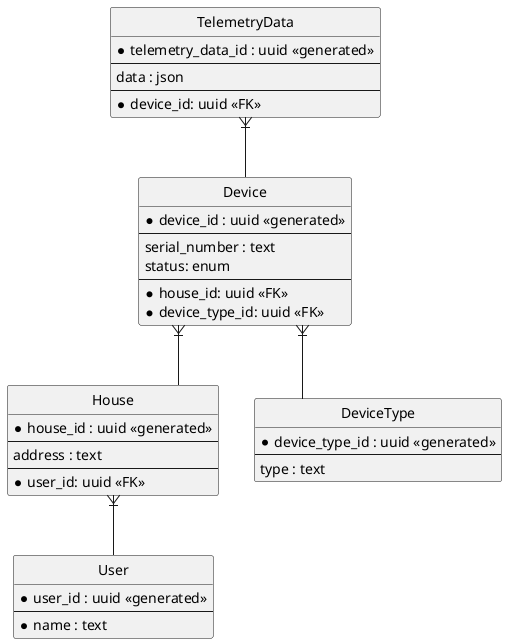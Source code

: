 @startuml

hide circle
skinparam linetype ortho

entity "User" as u {
  *user_id : uuid <<generated>>
  --
  *name : text
}

entity "House" as h {
  *house_id : uuid <<generated>>
  --
  address : text
  --
  *user_id: uuid <<FK>>
}

entity "Device" as d {
  *device_id : uuid <<generated>>
  --
  serial_number : text
  status: enum
  --
  *house_id: uuid <<FK>>
  *device_type_id: uuid <<FK>>
}

entity "DeviceType" as dt {
  *device_type_id : uuid <<generated>>
  --
  type : text
}

entity "TelemetryData" as td {
  *telemetry_data_id : uuid <<generated>>
  --
  data : json
  --
  *device_id: uuid <<FK>>
}

h  }|-- u
d  }|-- h
d  }|-- dt
td }|-- d

@enduml
